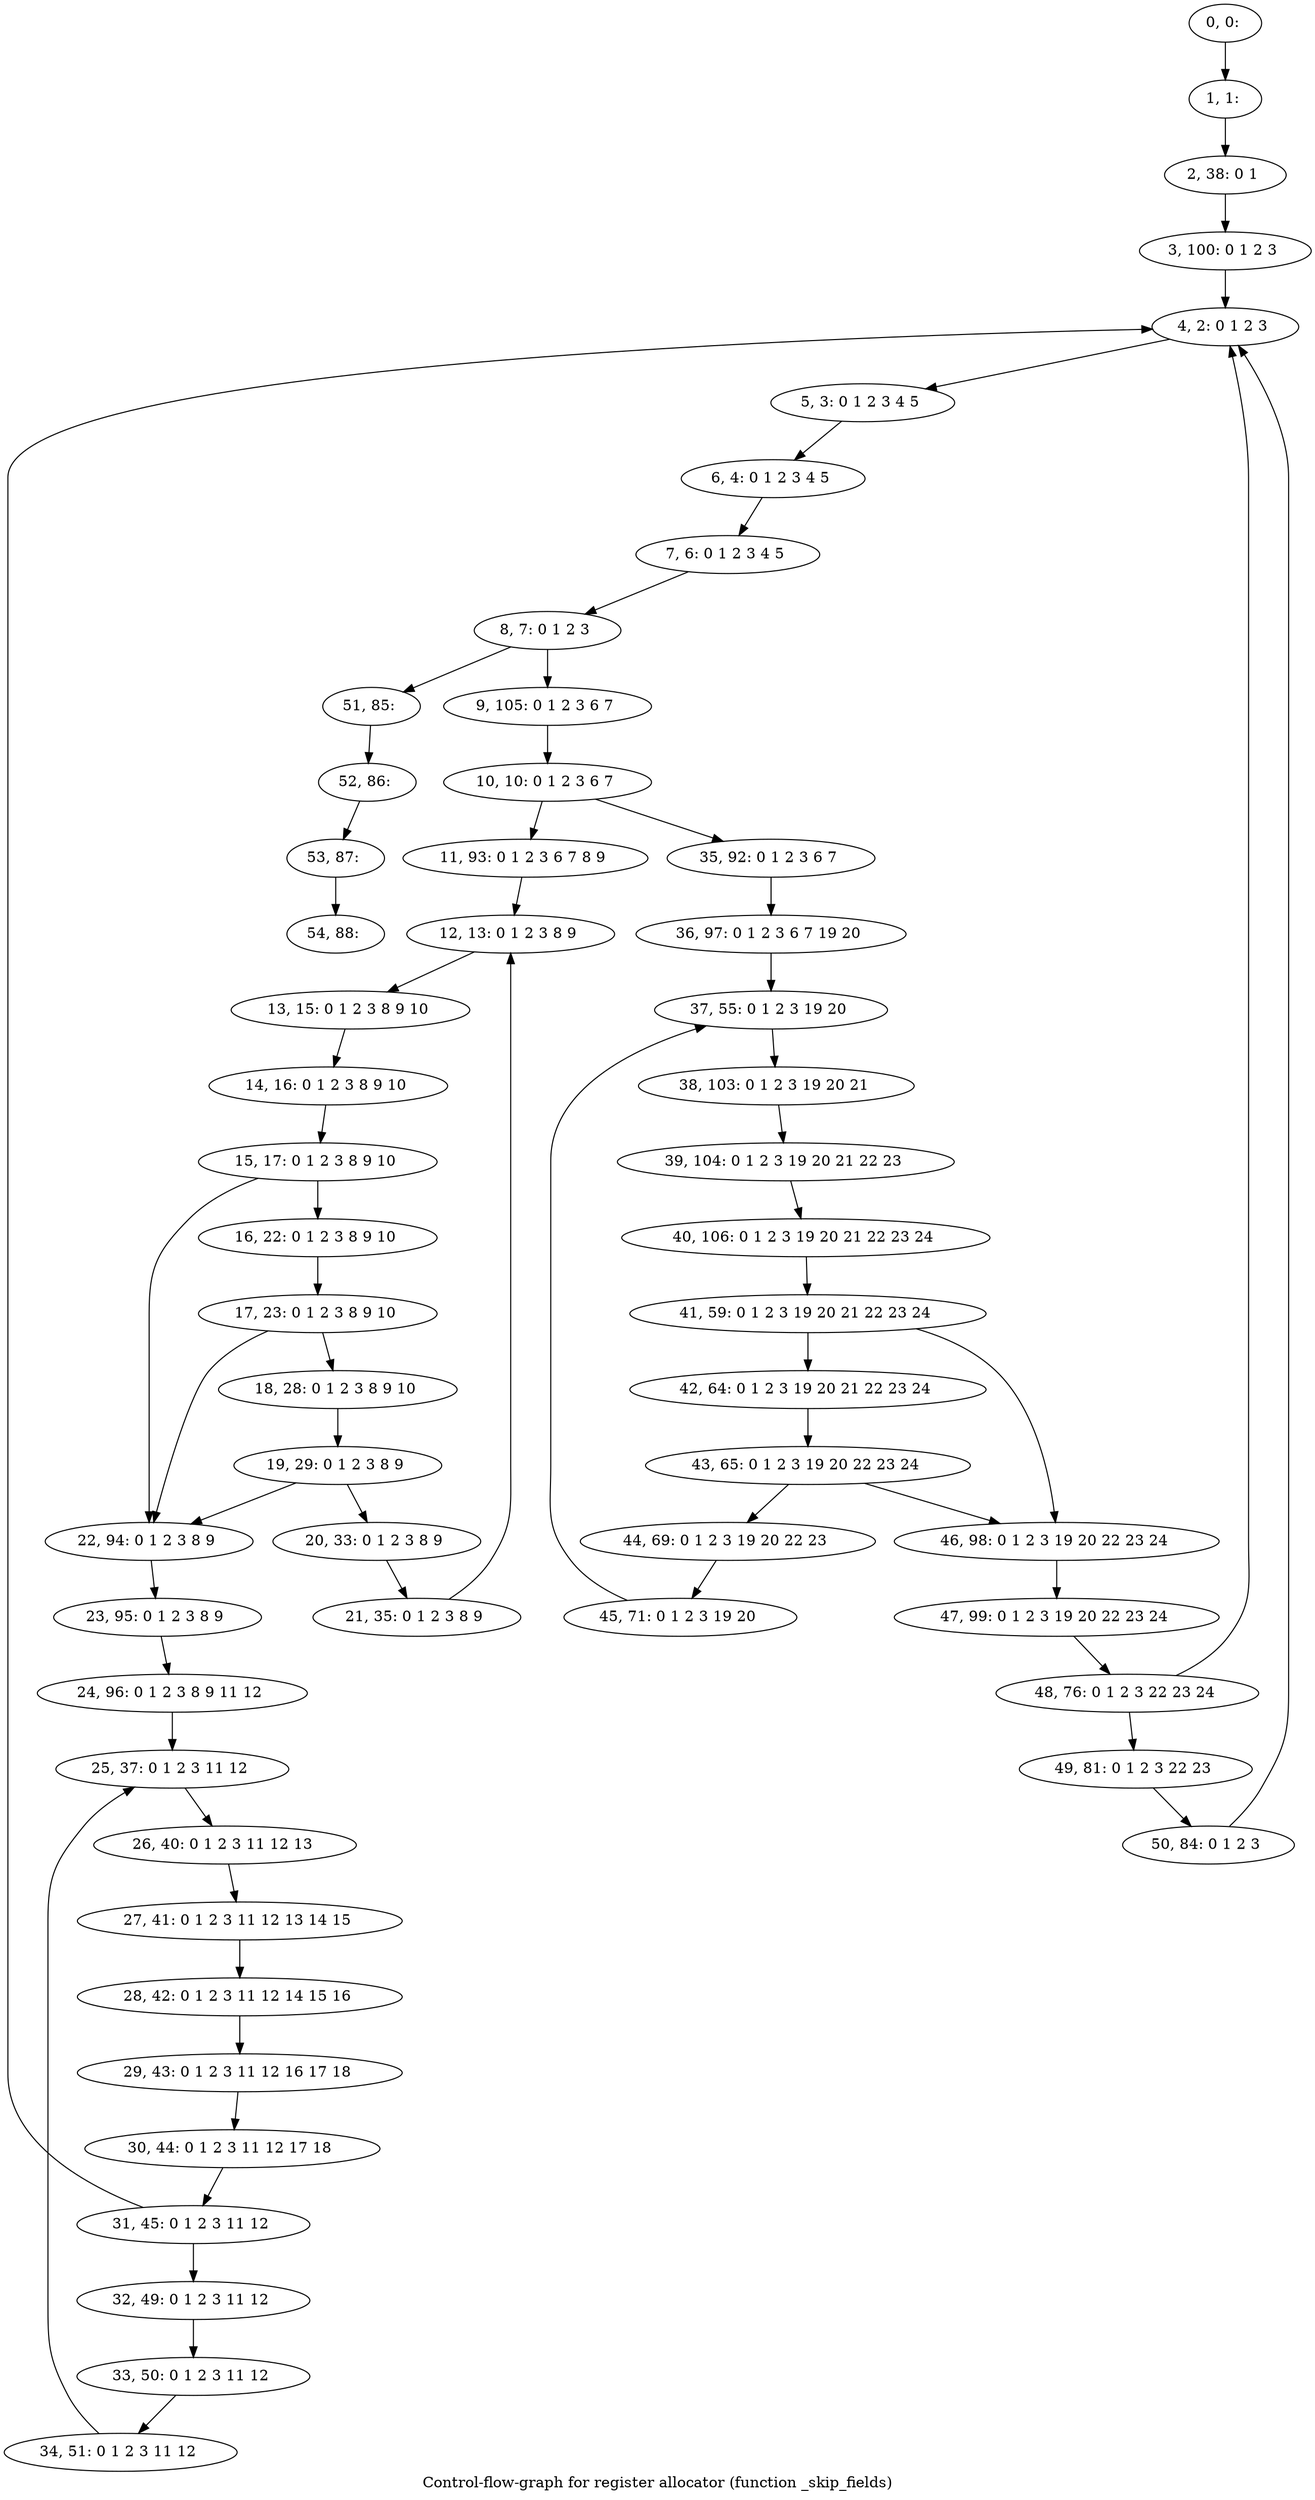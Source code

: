 digraph G {
graph [label="Control-flow-graph for register allocator (function _skip_fields)"]
0[label="0, 0: "];
1[label="1, 1: "];
2[label="2, 38: 0 1 "];
3[label="3, 100: 0 1 2 3 "];
4[label="4, 2: 0 1 2 3 "];
5[label="5, 3: 0 1 2 3 4 5 "];
6[label="6, 4: 0 1 2 3 4 5 "];
7[label="7, 6: 0 1 2 3 4 5 "];
8[label="8, 7: 0 1 2 3 "];
9[label="9, 105: 0 1 2 3 6 7 "];
10[label="10, 10: 0 1 2 3 6 7 "];
11[label="11, 93: 0 1 2 3 6 7 8 9 "];
12[label="12, 13: 0 1 2 3 8 9 "];
13[label="13, 15: 0 1 2 3 8 9 10 "];
14[label="14, 16: 0 1 2 3 8 9 10 "];
15[label="15, 17: 0 1 2 3 8 9 10 "];
16[label="16, 22: 0 1 2 3 8 9 10 "];
17[label="17, 23: 0 1 2 3 8 9 10 "];
18[label="18, 28: 0 1 2 3 8 9 10 "];
19[label="19, 29: 0 1 2 3 8 9 "];
20[label="20, 33: 0 1 2 3 8 9 "];
21[label="21, 35: 0 1 2 3 8 9 "];
22[label="22, 94: 0 1 2 3 8 9 "];
23[label="23, 95: 0 1 2 3 8 9 "];
24[label="24, 96: 0 1 2 3 8 9 11 12 "];
25[label="25, 37: 0 1 2 3 11 12 "];
26[label="26, 40: 0 1 2 3 11 12 13 "];
27[label="27, 41: 0 1 2 3 11 12 13 14 15 "];
28[label="28, 42: 0 1 2 3 11 12 14 15 16 "];
29[label="29, 43: 0 1 2 3 11 12 16 17 18 "];
30[label="30, 44: 0 1 2 3 11 12 17 18 "];
31[label="31, 45: 0 1 2 3 11 12 "];
32[label="32, 49: 0 1 2 3 11 12 "];
33[label="33, 50: 0 1 2 3 11 12 "];
34[label="34, 51: 0 1 2 3 11 12 "];
35[label="35, 92: 0 1 2 3 6 7 "];
36[label="36, 97: 0 1 2 3 6 7 19 20 "];
37[label="37, 55: 0 1 2 3 19 20 "];
38[label="38, 103: 0 1 2 3 19 20 21 "];
39[label="39, 104: 0 1 2 3 19 20 21 22 23 "];
40[label="40, 106: 0 1 2 3 19 20 21 22 23 24 "];
41[label="41, 59: 0 1 2 3 19 20 21 22 23 24 "];
42[label="42, 64: 0 1 2 3 19 20 21 22 23 24 "];
43[label="43, 65: 0 1 2 3 19 20 22 23 24 "];
44[label="44, 69: 0 1 2 3 19 20 22 23 "];
45[label="45, 71: 0 1 2 3 19 20 "];
46[label="46, 98: 0 1 2 3 19 20 22 23 24 "];
47[label="47, 99: 0 1 2 3 19 20 22 23 24 "];
48[label="48, 76: 0 1 2 3 22 23 24 "];
49[label="49, 81: 0 1 2 3 22 23 "];
50[label="50, 84: 0 1 2 3 "];
51[label="51, 85: "];
52[label="52, 86: "];
53[label="53, 87: "];
54[label="54, 88: "];
0->1 ;
1->2 ;
2->3 ;
3->4 ;
4->5 ;
5->6 ;
6->7 ;
7->8 ;
8->9 ;
8->51 ;
9->10 ;
10->11 ;
10->35 ;
11->12 ;
12->13 ;
13->14 ;
14->15 ;
15->16 ;
15->22 ;
16->17 ;
17->18 ;
17->22 ;
18->19 ;
19->20 ;
19->22 ;
20->21 ;
21->12 ;
22->23 ;
23->24 ;
24->25 ;
25->26 ;
26->27 ;
27->28 ;
28->29 ;
29->30 ;
30->31 ;
31->32 ;
31->4 ;
32->33 ;
33->34 ;
34->25 ;
35->36 ;
36->37 ;
37->38 ;
38->39 ;
39->40 ;
40->41 ;
41->42 ;
41->46 ;
42->43 ;
43->44 ;
43->46 ;
44->45 ;
45->37 ;
46->47 ;
47->48 ;
48->49 ;
48->4 ;
49->50 ;
50->4 ;
51->52 ;
52->53 ;
53->54 ;
}
